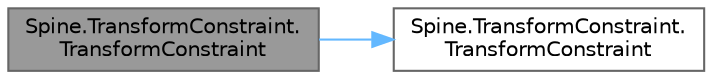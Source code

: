 digraph "Spine.TransformConstraint.TransformConstraint"
{
 // LATEX_PDF_SIZE
  bgcolor="transparent";
  edge [fontname=Helvetica,fontsize=10,labelfontname=Helvetica,labelfontsize=10];
  node [fontname=Helvetica,fontsize=10,shape=box,height=0.2,width=0.4];
  rankdir="LR";
  Node1 [id="Node000001",label="Spine.TransformConstraint.\lTransformConstraint",height=0.2,width=0.4,color="gray40", fillcolor="grey60", style="filled", fontcolor="black",tooltip="Copy constructor."];
  Node1 -> Node2 [id="edge1_Node000001_Node000002",color="steelblue1",style="solid",tooltip=" "];
  Node2 [id="Node000002",label="Spine.TransformConstraint.\lTransformConstraint",height=0.2,width=0.4,color="grey40", fillcolor="white", style="filled",URL="$class_spine_1_1_transform_constraint.html#a210a64bb97727cdee2803eac47847e48",tooltip=" "];
}
